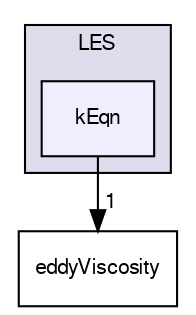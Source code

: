 digraph "src/TurbulenceModels/turbulenceModels/LES/kEqn" {
  bgcolor=transparent;
  compound=true
  node [ fontsize="10", fontname="FreeSans"];
  edge [ labelfontsize="10", labelfontname="FreeSans"];
  subgraph clusterdir_9fc1e48ca755258281286cef4f8e0bec {
    graph [ bgcolor="#ddddee", pencolor="black", label="LES" fontname="FreeSans", fontsize="10", URL="dir_9fc1e48ca755258281286cef4f8e0bec.html"]
  dir_61e67cff51192e923bf6f50b5df2c6f1 [shape=box, label="kEqn", style="filled", fillcolor="#eeeeff", pencolor="black", URL="dir_61e67cff51192e923bf6f50b5df2c6f1.html"];
  }
  dir_931e718b54798ff5f4aa7f4bde1ff85e [shape=box label="eddyViscosity" URL="dir_931e718b54798ff5f4aa7f4bde1ff85e.html"];
  dir_61e67cff51192e923bf6f50b5df2c6f1->dir_931e718b54798ff5f4aa7f4bde1ff85e [headlabel="1", labeldistance=1.5 headhref="dir_003053_003052.html"];
}
